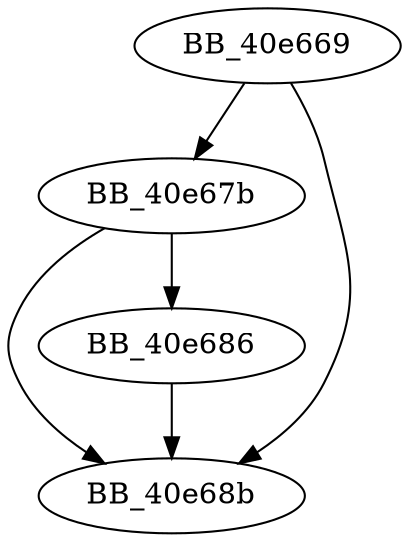 DiGraph __abnormal_termination{
BB_40e669->BB_40e67b
BB_40e669->BB_40e68b
BB_40e67b->BB_40e686
BB_40e67b->BB_40e68b
BB_40e686->BB_40e68b
}
